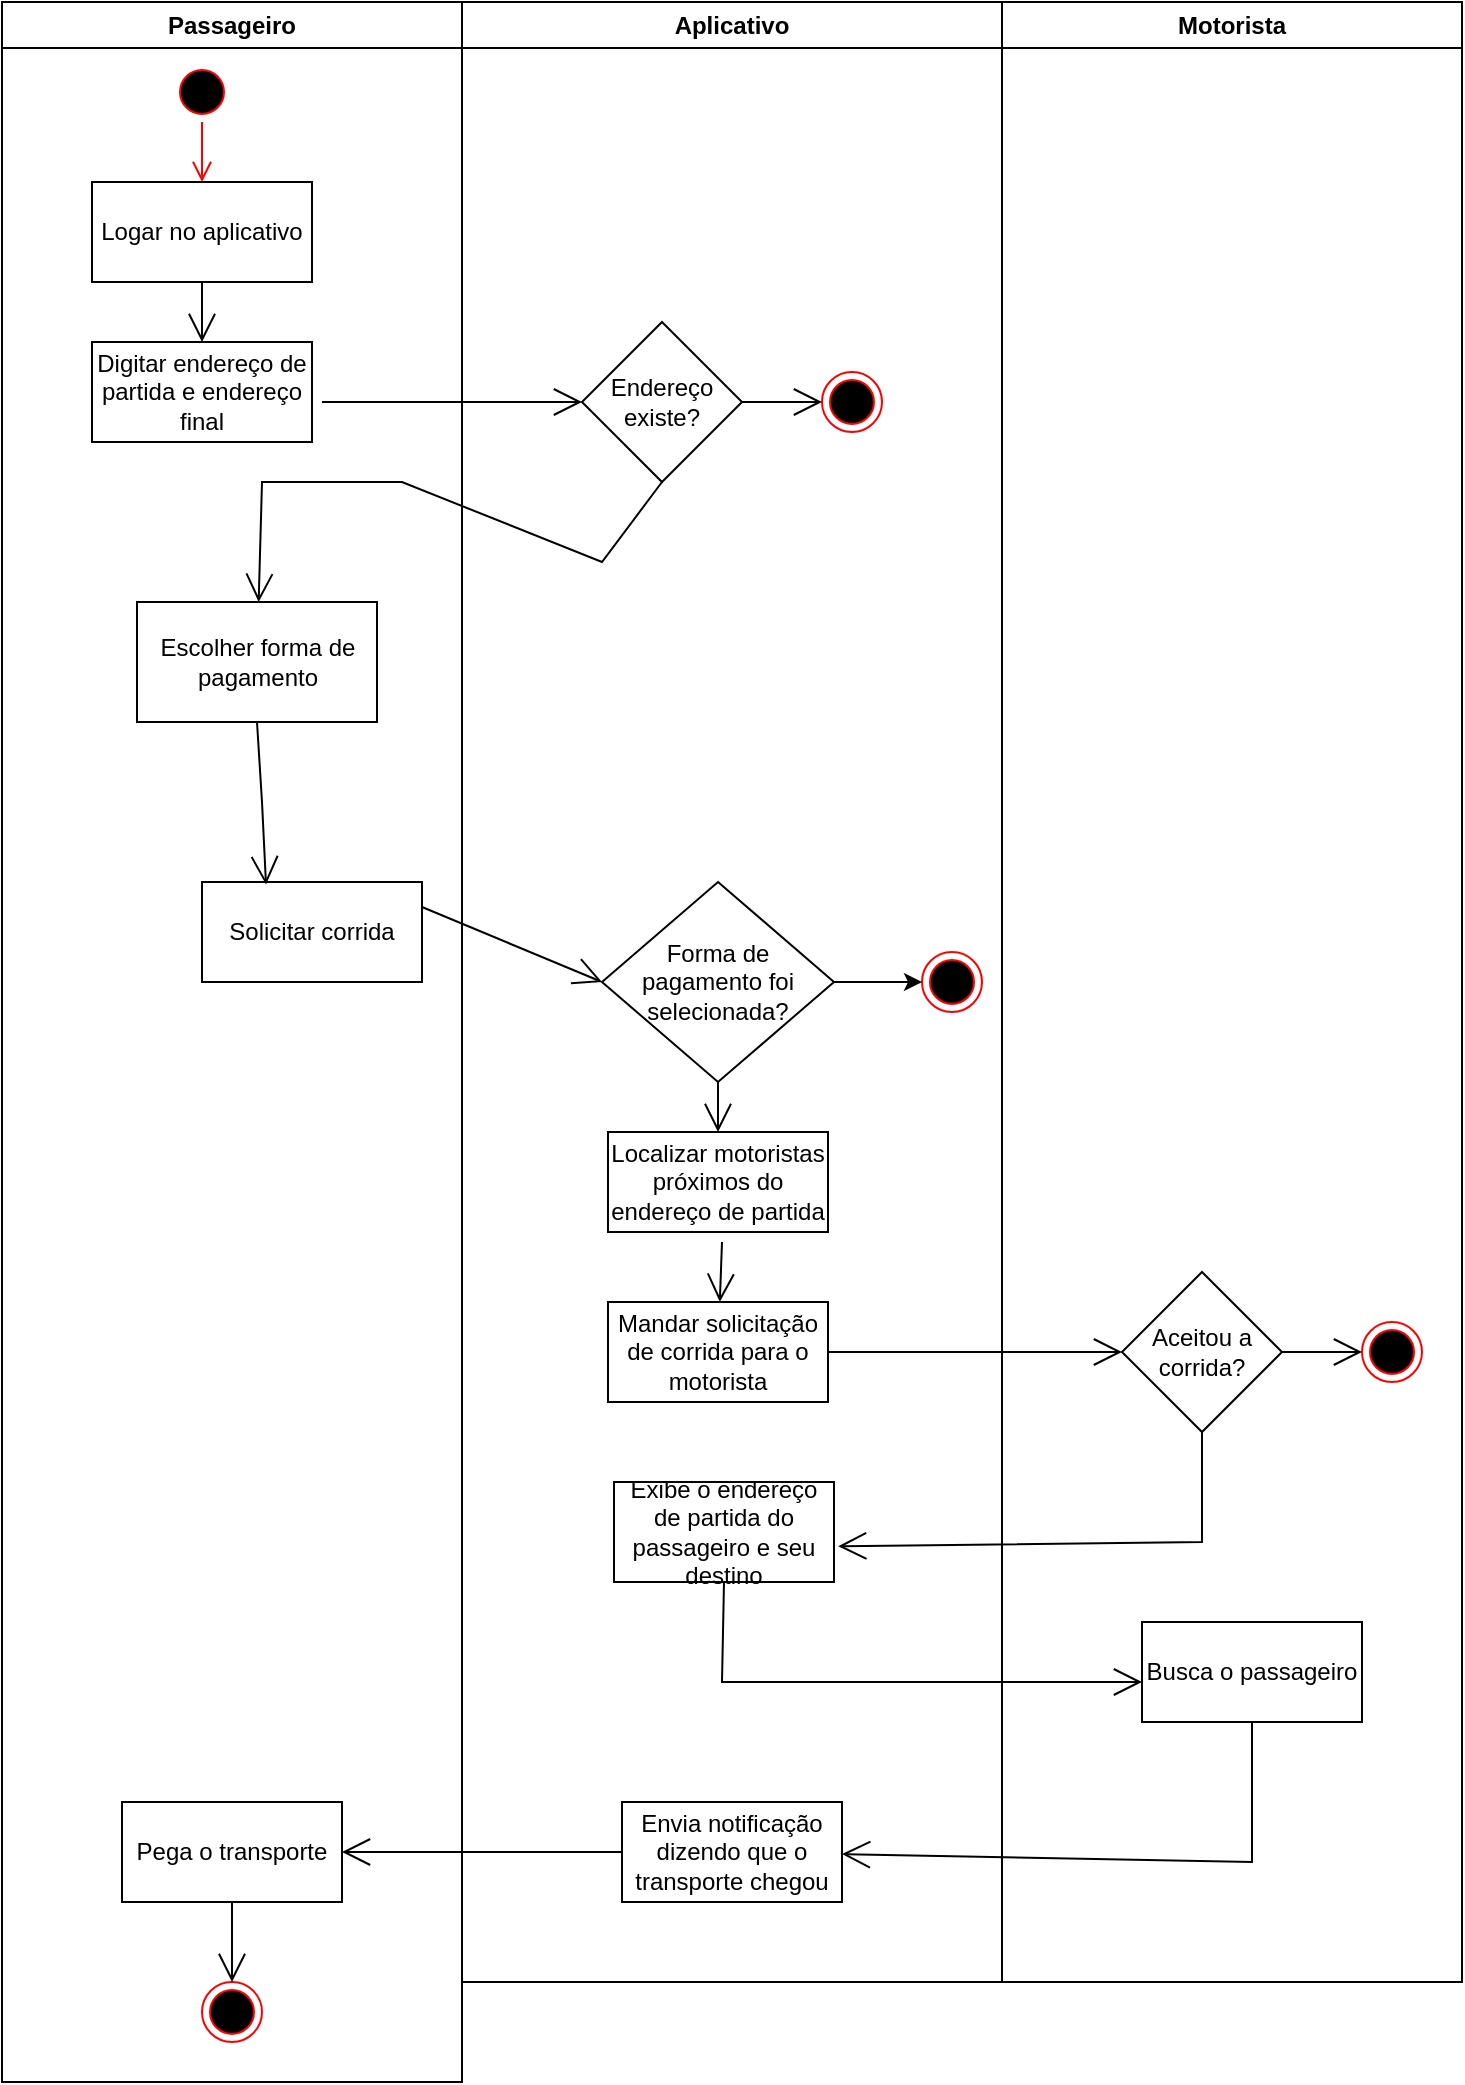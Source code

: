 <mxfile version="24.8.4">
  <diagram name="Página-1" id="Q1oY3ayAKiUqT6lf2lpl">
    <mxGraphModel dx="989" dy="538" grid="1" gridSize="10" guides="1" tooltips="1" connect="1" arrows="1" fold="1" page="1" pageScale="1" pageWidth="827" pageHeight="1169" math="0" shadow="0">
      <root>
        <mxCell id="0" />
        <mxCell id="1" parent="0" />
        <mxCell id="-VYMdFu_Uzx6vyOcHHjc-1" value="Passageiro" style="swimlane;whiteSpace=wrap;html=1;" parent="1" vertex="1">
          <mxGeometry x="70" y="680" width="230" height="1040" as="geometry" />
        </mxCell>
        <mxCell id="-VYMdFu_Uzx6vyOcHHjc-2" value="" style="ellipse;html=1;shape=startState;fillColor=#000000;strokeColor=#ff0000;" parent="-VYMdFu_Uzx6vyOcHHjc-1" vertex="1">
          <mxGeometry x="85" y="30" width="30" height="30" as="geometry" />
        </mxCell>
        <mxCell id="-VYMdFu_Uzx6vyOcHHjc-6" value="" style="edgeStyle=orthogonalEdgeStyle;html=1;verticalAlign=bottom;endArrow=open;endSize=8;strokeColor=#ff0000;rounded=0;" parent="-VYMdFu_Uzx6vyOcHHjc-1" source="-VYMdFu_Uzx6vyOcHHjc-2" target="-VYMdFu_Uzx6vyOcHHjc-4" edge="1">
          <mxGeometry relative="1" as="geometry">
            <mxPoint x="170" y="800" as="targetPoint" />
            <mxPoint x="170" y="740" as="sourcePoint" />
          </mxGeometry>
        </mxCell>
        <mxCell id="-VYMdFu_Uzx6vyOcHHjc-4" value="Logar no aplicativo" style="html=1;whiteSpace=wrap;" parent="-VYMdFu_Uzx6vyOcHHjc-1" vertex="1">
          <mxGeometry x="45" y="90" width="110" height="50" as="geometry" />
        </mxCell>
        <mxCell id="-VYMdFu_Uzx6vyOcHHjc-13" value="Digitar endereço de partida e endereço final" style="html=1;whiteSpace=wrap;" parent="-VYMdFu_Uzx6vyOcHHjc-1" vertex="1">
          <mxGeometry x="45" y="170" width="110" height="50" as="geometry" />
        </mxCell>
        <mxCell id="-VYMdFu_Uzx6vyOcHHjc-12" value="" style="endArrow=open;endFill=1;endSize=12;html=1;rounded=0;exitX=0.5;exitY=1;exitDx=0;exitDy=0;" parent="-VYMdFu_Uzx6vyOcHHjc-1" source="-VYMdFu_Uzx6vyOcHHjc-4" target="-VYMdFu_Uzx6vyOcHHjc-13" edge="1">
          <mxGeometry width="160" relative="1" as="geometry">
            <mxPoint x="260" y="210" as="sourcePoint" />
            <mxPoint x="100" y="170" as="targetPoint" />
          </mxGeometry>
        </mxCell>
        <mxCell id="-VYMdFu_Uzx6vyOcHHjc-62" value="Solicitar corrida" style="html=1;whiteSpace=wrap;" parent="-VYMdFu_Uzx6vyOcHHjc-1" vertex="1">
          <mxGeometry x="100" y="440" width="110" height="50" as="geometry" />
        </mxCell>
        <mxCell id="-VYMdFu_Uzx6vyOcHHjc-46" value="" style="endArrow=open;endFill=1;endSize=12;html=1;rounded=0;exitX=0.5;exitY=1;exitDx=0;exitDy=0;entryX=0.291;entryY=0.026;entryDx=0;entryDy=0;entryPerimeter=0;" parent="-VYMdFu_Uzx6vyOcHHjc-1" source="5HeLzLlocYcDyANEiZxx-1" target="-VYMdFu_Uzx6vyOcHHjc-62" edge="1">
          <mxGeometry width="160" relative="1" as="geometry">
            <mxPoint x="109.64" y="455.184" as="sourcePoint" />
            <mxPoint x="300" y="490" as="targetPoint" />
            <Array as="points">
              <mxPoint x="130" y="400" />
            </Array>
          </mxGeometry>
        </mxCell>
        <mxCell id="-VYMdFu_Uzx6vyOcHHjc-71" value="Pega o transporte" style="html=1;whiteSpace=wrap;" parent="-VYMdFu_Uzx6vyOcHHjc-1" vertex="1">
          <mxGeometry x="60" y="900" width="110" height="50" as="geometry" />
        </mxCell>
        <mxCell id="-VYMdFu_Uzx6vyOcHHjc-73" value="" style="ellipse;html=1;shape=endState;fillColor=#000000;strokeColor=#ff0000;" parent="-VYMdFu_Uzx6vyOcHHjc-1" vertex="1">
          <mxGeometry x="100" y="990" width="30" height="30" as="geometry" />
        </mxCell>
        <mxCell id="-VYMdFu_Uzx6vyOcHHjc-72" value="" style="endArrow=open;endFill=1;endSize=12;html=1;rounded=0;exitX=0.5;exitY=1;exitDx=0;exitDy=0;" parent="-VYMdFu_Uzx6vyOcHHjc-1" source="-VYMdFu_Uzx6vyOcHHjc-71" target="-VYMdFu_Uzx6vyOcHHjc-73" edge="1">
          <mxGeometry width="160" relative="1" as="geometry">
            <mxPoint x="390" y="890" as="sourcePoint" />
            <mxPoint x="115" y="990" as="targetPoint" />
          </mxGeometry>
        </mxCell>
        <mxCell id="5HeLzLlocYcDyANEiZxx-1" value="Escolher forma de pagamento" style="rounded=0;whiteSpace=wrap;html=1;" vertex="1" parent="-VYMdFu_Uzx6vyOcHHjc-1">
          <mxGeometry x="67.5" y="300" width="120" height="60" as="geometry" />
        </mxCell>
        <mxCell id="-VYMdFu_Uzx6vyOcHHjc-5" value="Aplicativo" style="swimlane;whiteSpace=wrap;html=1;" parent="1" vertex="1">
          <mxGeometry x="300" y="680" width="270" height="990" as="geometry">
            <mxRectangle x="270" y="680" width="90" height="30" as="alternateBounds" />
          </mxGeometry>
        </mxCell>
        <mxCell id="-VYMdFu_Uzx6vyOcHHjc-14" value="Endereço existe?" style="rhombus;whiteSpace=wrap;html=1;" parent="-VYMdFu_Uzx6vyOcHHjc-5" vertex="1">
          <mxGeometry x="60" y="160" width="80" height="80" as="geometry" />
        </mxCell>
        <mxCell id="-VYMdFu_Uzx6vyOcHHjc-17" value="" style="ellipse;html=1;shape=endState;fillColor=#000000;strokeColor=#ff0000;" parent="-VYMdFu_Uzx6vyOcHHjc-5" vertex="1">
          <mxGeometry x="180" y="185" width="30" height="30" as="geometry" />
        </mxCell>
        <mxCell id="-VYMdFu_Uzx6vyOcHHjc-16" value="" style="endArrow=open;endFill=1;endSize=12;html=1;rounded=0;exitX=1;exitY=0.5;exitDx=0;exitDy=0;" parent="-VYMdFu_Uzx6vyOcHHjc-5" source="-VYMdFu_Uzx6vyOcHHjc-14" target="-VYMdFu_Uzx6vyOcHHjc-17" edge="1">
          <mxGeometry width="160" relative="1" as="geometry">
            <mxPoint x="60" y="210" as="sourcePoint" />
            <mxPoint x="180" y="200" as="targetPoint" />
          </mxGeometry>
        </mxCell>
        <mxCell id="-VYMdFu_Uzx6vyOcHHjc-50" value="Forma de pagamento foi selecionada?" style="rhombus;whiteSpace=wrap;html=1;" parent="-VYMdFu_Uzx6vyOcHHjc-5" vertex="1">
          <mxGeometry x="70" y="440" width="116" height="100" as="geometry" />
        </mxCell>
        <mxCell id="-VYMdFu_Uzx6vyOcHHjc-52" value="" style="ellipse;html=1;shape=endState;fillColor=#000000;strokeColor=#ff0000;" parent="-VYMdFu_Uzx6vyOcHHjc-5" vertex="1">
          <mxGeometry x="230" y="475" width="30" height="30" as="geometry" />
        </mxCell>
        <mxCell id="-VYMdFu_Uzx6vyOcHHjc-51" value="" style="endArrow=classic;html=1;rounded=0;exitX=1;exitY=0.5;exitDx=0;exitDy=0;" parent="-VYMdFu_Uzx6vyOcHHjc-5" source="-VYMdFu_Uzx6vyOcHHjc-50" target="-VYMdFu_Uzx6vyOcHHjc-52" edge="1">
          <mxGeometry width="50" height="50" relative="1" as="geometry">
            <mxPoint x="70" y="370" as="sourcePoint" />
            <mxPoint x="220" y="490" as="targetPoint" />
          </mxGeometry>
        </mxCell>
        <mxCell id="-VYMdFu_Uzx6vyOcHHjc-56" value="Mandar solicitação de corrida para o motorista" style="html=1;whiteSpace=wrap;" parent="-VYMdFu_Uzx6vyOcHHjc-5" vertex="1">
          <mxGeometry x="73" y="650" width="110" height="50" as="geometry" />
        </mxCell>
        <mxCell id="-VYMdFu_Uzx6vyOcHHjc-65" value="Exibe o endereço de partida do passageiro e seu destino" style="html=1;whiteSpace=wrap;" parent="-VYMdFu_Uzx6vyOcHHjc-5" vertex="1">
          <mxGeometry x="76" y="740" width="110" height="50" as="geometry" />
        </mxCell>
        <mxCell id="-VYMdFu_Uzx6vyOcHHjc-69" value="Envia notificação dizendo que o transporte chegou" style="html=1;whiteSpace=wrap;" parent="-VYMdFu_Uzx6vyOcHHjc-5" vertex="1">
          <mxGeometry x="80" y="900" width="110" height="50" as="geometry" />
        </mxCell>
        <mxCell id="-VYMdFu_Uzx6vyOcHHjc-15" value="" style="endArrow=open;endFill=1;endSize=12;html=1;rounded=0;entryX=0;entryY=0.5;entryDx=0;entryDy=0;" parent="1" target="-VYMdFu_Uzx6vyOcHHjc-14" edge="1">
          <mxGeometry width="160" relative="1" as="geometry">
            <mxPoint x="230" y="880" as="sourcePoint" />
            <mxPoint x="330" y="880" as="targetPoint" />
          </mxGeometry>
        </mxCell>
        <mxCell id="-VYMdFu_Uzx6vyOcHHjc-18" value="" style="endArrow=open;endFill=1;endSize=12;html=1;rounded=0;exitX=0.5;exitY=1;exitDx=0;exitDy=0;" parent="1" source="-VYMdFu_Uzx6vyOcHHjc-14" target="5HeLzLlocYcDyANEiZxx-1" edge="1">
          <mxGeometry width="160" relative="1" as="geometry">
            <mxPoint x="330" y="890" as="sourcePoint" />
            <mxPoint x="200" y="970" as="targetPoint" />
            <Array as="points">
              <mxPoint x="370" y="960" />
              <mxPoint x="270" y="920" />
              <mxPoint x="200" y="920" />
            </Array>
          </mxGeometry>
        </mxCell>
        <mxCell id="-VYMdFu_Uzx6vyOcHHjc-53" value="" style="endArrow=open;endFill=1;endSize=12;html=1;rounded=0;exitX=0.5;exitY=1;exitDx=0;exitDy=0;" parent="1" source="-VYMdFu_Uzx6vyOcHHjc-50" target="-VYMdFu_Uzx6vyOcHHjc-54" edge="1">
          <mxGeometry width="160" relative="1" as="geometry">
            <mxPoint x="310" y="1380" as="sourcePoint" />
            <mxPoint x="428" y="1270" as="targetPoint" />
          </mxGeometry>
        </mxCell>
        <mxCell id="-VYMdFu_Uzx6vyOcHHjc-54" value="Localizar motoristas próximos do endereço de partida" style="html=1;whiteSpace=wrap;" parent="1" vertex="1">
          <mxGeometry x="373" y="1245" width="110" height="50" as="geometry" />
        </mxCell>
        <mxCell id="-VYMdFu_Uzx6vyOcHHjc-55" value="" style="endArrow=open;endFill=1;endSize=12;html=1;rounded=0;" parent="1" target="-VYMdFu_Uzx6vyOcHHjc-56" edge="1">
          <mxGeometry width="160" relative="1" as="geometry">
            <mxPoint x="430" y="1300" as="sourcePoint" />
            <mxPoint x="430" y="1340" as="targetPoint" />
          </mxGeometry>
        </mxCell>
        <mxCell id="-VYMdFu_Uzx6vyOcHHjc-57" value="Motorista" style="swimlane;whiteSpace=wrap;html=1;" parent="1" vertex="1">
          <mxGeometry x="570" y="680" width="230" height="990" as="geometry" />
        </mxCell>
        <mxCell id="-VYMdFu_Uzx6vyOcHHjc-59" value="Aceitou a corrida?" style="rhombus;whiteSpace=wrap;html=1;" parent="-VYMdFu_Uzx6vyOcHHjc-57" vertex="1">
          <mxGeometry x="60" y="635" width="80" height="80" as="geometry" />
        </mxCell>
        <mxCell id="-VYMdFu_Uzx6vyOcHHjc-61" value="" style="ellipse;html=1;shape=endState;fillColor=#000000;strokeColor=#ff0000;" parent="-VYMdFu_Uzx6vyOcHHjc-57" vertex="1">
          <mxGeometry x="180" y="660" width="30" height="30" as="geometry" />
        </mxCell>
        <mxCell id="-VYMdFu_Uzx6vyOcHHjc-60" value="" style="endArrow=open;endFill=1;endSize=12;html=1;rounded=0;exitX=1;exitY=0.5;exitDx=0;exitDy=0;" parent="-VYMdFu_Uzx6vyOcHHjc-57" source="-VYMdFu_Uzx6vyOcHHjc-59" target="-VYMdFu_Uzx6vyOcHHjc-61" edge="1">
          <mxGeometry width="160" relative="1" as="geometry">
            <mxPoint x="-260" y="620" as="sourcePoint" />
            <mxPoint x="180" y="675" as="targetPoint" />
          </mxGeometry>
        </mxCell>
        <mxCell id="-VYMdFu_Uzx6vyOcHHjc-67" value="Busca o passageiro" style="html=1;whiteSpace=wrap;" parent="-VYMdFu_Uzx6vyOcHHjc-57" vertex="1">
          <mxGeometry x="70" y="810" width="110" height="50" as="geometry" />
        </mxCell>
        <mxCell id="-VYMdFu_Uzx6vyOcHHjc-58" value="" style="endArrow=open;endFill=1;endSize=12;html=1;rounded=0;exitX=1;exitY=0.5;exitDx=0;exitDy=0;" parent="1" source="-VYMdFu_Uzx6vyOcHHjc-56" target="-VYMdFu_Uzx6vyOcHHjc-59" edge="1">
          <mxGeometry width="160" relative="1" as="geometry">
            <mxPoint x="310" y="1420" as="sourcePoint" />
            <mxPoint x="600" y="1355" as="targetPoint" />
          </mxGeometry>
        </mxCell>
        <mxCell id="-VYMdFu_Uzx6vyOcHHjc-63" value="" style="endArrow=open;endFill=1;endSize=12;html=1;rounded=0;exitX=1;exitY=0.25;exitDx=0;exitDy=0;entryX=0;entryY=0.5;entryDx=0;entryDy=0;" parent="1" source="-VYMdFu_Uzx6vyOcHHjc-62" target="-VYMdFu_Uzx6vyOcHHjc-50" edge="1">
          <mxGeometry width="160" relative="1" as="geometry">
            <mxPoint x="180" y="1160" as="sourcePoint" />
            <mxPoint x="340" y="1160" as="targetPoint" />
          </mxGeometry>
        </mxCell>
        <mxCell id="-VYMdFu_Uzx6vyOcHHjc-64" value="" style="endArrow=open;endFill=1;endSize=12;html=1;rounded=0;exitX=0.5;exitY=1;exitDx=0;exitDy=0;entryX=1.019;entryY=0.643;entryDx=0;entryDy=0;entryPerimeter=0;" parent="1" source="-VYMdFu_Uzx6vyOcHHjc-59" target="-VYMdFu_Uzx6vyOcHHjc-65" edge="1">
          <mxGeometry width="160" relative="1" as="geometry">
            <mxPoint x="570" y="1370" as="sourcePoint" />
            <mxPoint x="520" y="1450" as="targetPoint" />
            <Array as="points">
              <mxPoint x="670" y="1450" />
            </Array>
          </mxGeometry>
        </mxCell>
        <mxCell id="-VYMdFu_Uzx6vyOcHHjc-66" value="" style="endArrow=open;endFill=1;endSize=12;html=1;rounded=0;exitX=0.5;exitY=1;exitDx=0;exitDy=0;" parent="1" source="-VYMdFu_Uzx6vyOcHHjc-65" edge="1">
          <mxGeometry width="160" relative="1" as="geometry">
            <mxPoint x="460" y="1450" as="sourcePoint" />
            <mxPoint x="640" y="1520" as="targetPoint" />
            <Array as="points">
              <mxPoint x="430" y="1520" />
            </Array>
          </mxGeometry>
        </mxCell>
        <mxCell id="-VYMdFu_Uzx6vyOcHHjc-68" value="" style="endArrow=open;endFill=1;endSize=12;html=1;rounded=0;exitX=0.5;exitY=1;exitDx=0;exitDy=0;" parent="1" source="-VYMdFu_Uzx6vyOcHHjc-67" target="-VYMdFu_Uzx6vyOcHHjc-69" edge="1">
          <mxGeometry width="160" relative="1" as="geometry">
            <mxPoint x="460" y="1450" as="sourcePoint" />
            <mxPoint x="500" y="1610" as="targetPoint" />
            <Array as="points">
              <mxPoint x="695" y="1610" />
            </Array>
          </mxGeometry>
        </mxCell>
        <mxCell id="-VYMdFu_Uzx6vyOcHHjc-70" value="" style="endArrow=open;endFill=1;endSize=12;html=1;rounded=0;exitX=0;exitY=0.5;exitDx=0;exitDy=0;" parent="1" source="-VYMdFu_Uzx6vyOcHHjc-69" target="-VYMdFu_Uzx6vyOcHHjc-71" edge="1">
          <mxGeometry width="160" relative="1" as="geometry">
            <mxPoint x="460" y="1450" as="sourcePoint" />
            <mxPoint x="240" y="1605" as="targetPoint" />
          </mxGeometry>
        </mxCell>
      </root>
    </mxGraphModel>
  </diagram>
</mxfile>
